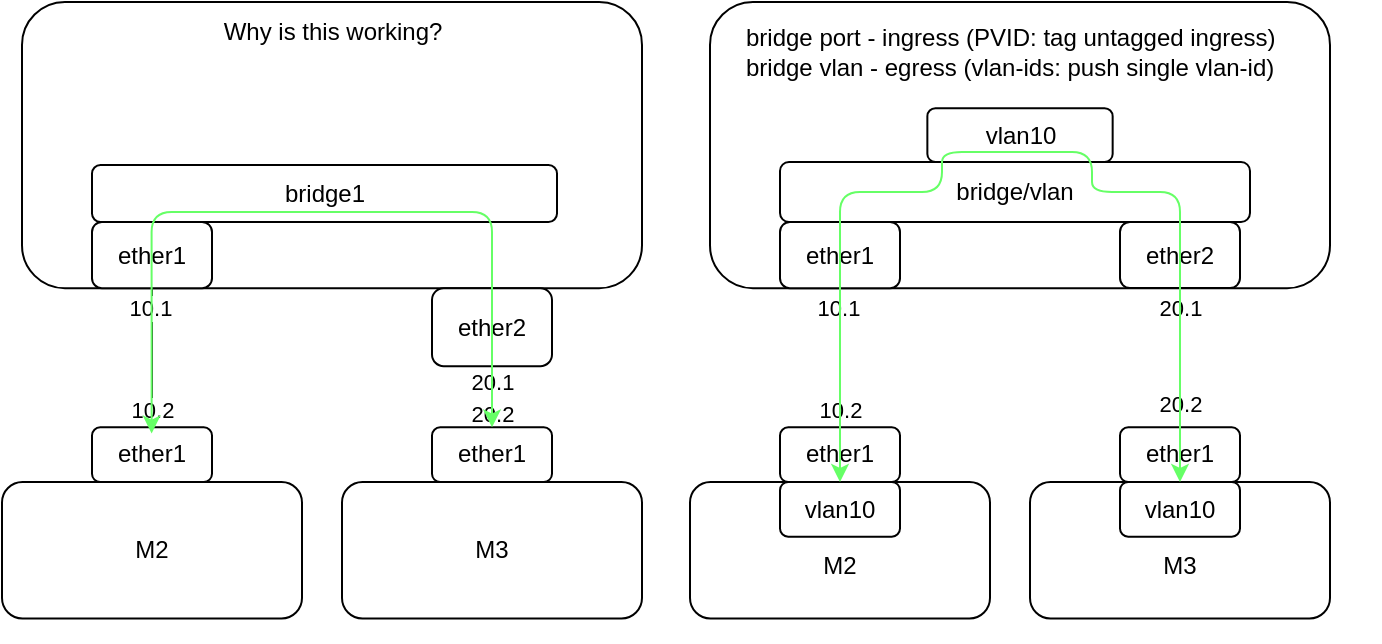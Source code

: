 <mxfile version="24.8.3">
  <diagram name="Page-1" id="S-LyKqBnEukVfjIJMp-r">
    <mxGraphModel dx="552" dy="1026" grid="1" gridSize="5" guides="1" tooltips="1" connect="1" arrows="1" fold="1" page="1" pageScale="1" pageWidth="850" pageHeight="1100" math="0" shadow="0">
      <root>
        <mxCell id="0" />
        <mxCell id="1" parent="0" />
        <mxCell id="EWJrujR4eEeGzNGpfqsX-17" value="" style="group" parent="1" vertex="1" connectable="0">
          <mxGeometry x="80" y="230" width="320" height="320" as="geometry" />
        </mxCell>
        <mxCell id="EWJrujR4eEeGzNGpfqsX-3" value="" style="rounded=1;whiteSpace=wrap;html=1;" parent="EWJrujR4eEeGzNGpfqsX-17" vertex="1">
          <mxGeometry x="10" width="310" height="143.089" as="geometry" />
        </mxCell>
        <mxCell id="EWJrujR4eEeGzNGpfqsX-4" value="bridge1" style="rounded=1;whiteSpace=wrap;html=1;" parent="EWJrujR4eEeGzNGpfqsX-17" vertex="1">
          <mxGeometry x="45" y="81.54" width="232.5" height="28.46" as="geometry" />
        </mxCell>
        <mxCell id="EWJrujR4eEeGzNGpfqsX-9" style="edgeStyle=orthogonalEdgeStyle;rounded=0;orthogonalLoop=1;jettySize=auto;html=1;exitX=0.5;exitY=1;exitDx=0;exitDy=0;entryX=0.5;entryY=0;entryDx=0;entryDy=0;endArrow=none;endFill=0;" parent="EWJrujR4eEeGzNGpfqsX-17" source="EWJrujR4eEeGzNGpfqsX-1" target="EWJrujR4eEeGzNGpfqsX-7" edge="1">
          <mxGeometry relative="1" as="geometry" />
        </mxCell>
        <mxCell id="EWJrujR4eEeGzNGpfqsX-12" value="10.2" style="edgeLabel;html=1;align=center;verticalAlign=middle;resizable=0;points=[];" parent="EWJrujR4eEeGzNGpfqsX-9" vertex="1" connectable="0">
          <mxGeometry x="0.807" relative="1" as="geometry">
            <mxPoint y="-2" as="offset" />
          </mxGeometry>
        </mxCell>
        <mxCell id="EWJrujR4eEeGzNGpfqsX-13" value="10.1" style="edgeLabel;html=1;align=center;verticalAlign=middle;resizable=0;points=[];" parent="EWJrujR4eEeGzNGpfqsX-9" vertex="1" connectable="0">
          <mxGeometry x="-0.728" y="-1" relative="1" as="geometry">
            <mxPoint as="offset" />
          </mxGeometry>
        </mxCell>
        <mxCell id="EWJrujR4eEeGzNGpfqsX-1" value="ether1" style="rounded=1;whiteSpace=wrap;html=1;" parent="EWJrujR4eEeGzNGpfqsX-17" vertex="1">
          <mxGeometry x="45" y="110" width="60" height="33.09" as="geometry" />
        </mxCell>
        <mxCell id="EWJrujR4eEeGzNGpfqsX-10" style="edgeStyle=orthogonalEdgeStyle;rounded=0;orthogonalLoop=1;jettySize=auto;html=1;exitX=0.5;exitY=1;exitDx=0;exitDy=0;entryX=0.5;entryY=0;entryDx=0;entryDy=0;endArrow=none;endFill=0;" parent="EWJrujR4eEeGzNGpfqsX-17" source="EWJrujR4eEeGzNGpfqsX-2" target="EWJrujR4eEeGzNGpfqsX-8" edge="1">
          <mxGeometry relative="1" as="geometry" />
        </mxCell>
        <mxCell id="EWJrujR4eEeGzNGpfqsX-15" value="20.1" style="edgeLabel;html=1;align=center;verticalAlign=middle;resizable=0;points=[];" parent="EWJrujR4eEeGzNGpfqsX-10" vertex="1" connectable="0">
          <mxGeometry x="-0.689" relative="1" as="geometry">
            <mxPoint y="3" as="offset" />
          </mxGeometry>
        </mxCell>
        <mxCell id="EWJrujR4eEeGzNGpfqsX-16" value="20.2" style="edgeLabel;html=1;align=center;verticalAlign=middle;resizable=0;points=[];" parent="EWJrujR4eEeGzNGpfqsX-10" vertex="1" connectable="0">
          <mxGeometry x="0.638" relative="1" as="geometry">
            <mxPoint y="-1" as="offset" />
          </mxGeometry>
        </mxCell>
        <mxCell id="EWJrujR4eEeGzNGpfqsX-2" value="ether2" style="rounded=1;whiteSpace=wrap;html=1;" parent="EWJrujR4eEeGzNGpfqsX-17" vertex="1">
          <mxGeometry x="215" y="143.089" width="60" height="39.024" as="geometry" />
        </mxCell>
        <mxCell id="EWJrujR4eEeGzNGpfqsX-5" value="M2" style="rounded=1;whiteSpace=wrap;html=1;" parent="EWJrujR4eEeGzNGpfqsX-17" vertex="1">
          <mxGeometry y="240" width="150" height="68.29" as="geometry" />
        </mxCell>
        <mxCell id="EWJrujR4eEeGzNGpfqsX-6" value="M3" style="rounded=1;whiteSpace=wrap;html=1;" parent="EWJrujR4eEeGzNGpfqsX-17" vertex="1">
          <mxGeometry x="170" y="239.997" width="150" height="68.293" as="geometry" />
        </mxCell>
        <mxCell id="EWJrujR4eEeGzNGpfqsX-7" value="ether1" style="rounded=1;whiteSpace=wrap;html=1;" parent="EWJrujR4eEeGzNGpfqsX-17" vertex="1">
          <mxGeometry x="45" y="212.68" width="60" height="27.32" as="geometry" />
        </mxCell>
        <mxCell id="EWJrujR4eEeGzNGpfqsX-8" value="ether1" style="rounded=1;whiteSpace=wrap;html=1;" parent="EWJrujR4eEeGzNGpfqsX-17" vertex="1">
          <mxGeometry x="215" y="212.68" width="60" height="27.32" as="geometry" />
        </mxCell>
        <mxCell id="EWJrujR4eEeGzNGpfqsX-19" value="Why is this working?" style="text;html=1;align=center;verticalAlign=middle;whiteSpace=wrap;rounded=0;" parent="EWJrujR4eEeGzNGpfqsX-17" vertex="1">
          <mxGeometry x="72.5" width="185" height="30" as="geometry" />
        </mxCell>
        <mxCell id="EWJrujR4eEeGzNGpfqsX-20" style="edgeStyle=orthogonalEdgeStyle;rounded=1;orthogonalLoop=1;jettySize=auto;html=1;exitX=0.497;exitY=0.114;exitDx=0;exitDy=0;entryX=0.5;entryY=0;entryDx=0;entryDy=0;strokeColor=#66FF66;elbow=vertical;startArrow=classic;startFill=1;curved=0;exitPerimeter=0;" parent="EWJrujR4eEeGzNGpfqsX-17" source="EWJrujR4eEeGzNGpfqsX-7" target="EWJrujR4eEeGzNGpfqsX-8" edge="1">
          <mxGeometry relative="1" as="geometry">
            <Array as="points">
              <mxPoint x="75" y="105" />
              <mxPoint x="245" y="105" />
            </Array>
          </mxGeometry>
        </mxCell>
        <mxCell id="EWJrujR4eEeGzNGpfqsX-22" value="" style="group" parent="1" vertex="1" connectable="0">
          <mxGeometry x="424" y="230" width="345" height="320" as="geometry" />
        </mxCell>
        <mxCell id="EWJrujR4eEeGzNGpfqsX-23" value="" style="rounded=1;whiteSpace=wrap;html=1;" parent="EWJrujR4eEeGzNGpfqsX-22" vertex="1">
          <mxGeometry x="10" width="310" height="143.089" as="geometry" />
        </mxCell>
        <mxCell id="TltHTOF5UY6wrQ0CbbNr-3" value="&lt;div&gt;bridge/vlan&lt;/div&gt;" style="rounded=1;whiteSpace=wrap;html=1;" vertex="1" parent="EWJrujR4eEeGzNGpfqsX-22">
          <mxGeometry x="45" y="80" width="235" height="30" as="geometry" />
        </mxCell>
        <mxCell id="EWJrujR4eEeGzNGpfqsX-25" style="edgeStyle=orthogonalEdgeStyle;rounded=0;orthogonalLoop=1;jettySize=auto;html=1;exitX=0.5;exitY=1;exitDx=0;exitDy=0;entryX=0.5;entryY=0;entryDx=0;entryDy=0;endArrow=none;endFill=0;" parent="EWJrujR4eEeGzNGpfqsX-22" source="EWJrujR4eEeGzNGpfqsX-28" target="EWJrujR4eEeGzNGpfqsX-35" edge="1">
          <mxGeometry relative="1" as="geometry" />
        </mxCell>
        <mxCell id="EWJrujR4eEeGzNGpfqsX-26" value="10.2" style="edgeLabel;html=1;align=center;verticalAlign=middle;resizable=0;points=[];" parent="EWJrujR4eEeGzNGpfqsX-25" vertex="1" connectable="0">
          <mxGeometry x="0.807" relative="1" as="geometry">
            <mxPoint y="-2" as="offset" />
          </mxGeometry>
        </mxCell>
        <mxCell id="EWJrujR4eEeGzNGpfqsX-27" value="10.1" style="edgeLabel;html=1;align=center;verticalAlign=middle;resizable=0;points=[];" parent="EWJrujR4eEeGzNGpfqsX-25" vertex="1" connectable="0">
          <mxGeometry x="-0.728" y="-1" relative="1" as="geometry">
            <mxPoint as="offset" />
          </mxGeometry>
        </mxCell>
        <mxCell id="EWJrujR4eEeGzNGpfqsX-28" value="ether1" style="rounded=1;whiteSpace=wrap;html=1;" parent="EWJrujR4eEeGzNGpfqsX-22" vertex="1">
          <mxGeometry x="45" y="110" width="60" height="33.09" as="geometry" />
        </mxCell>
        <mxCell id="EWJrujR4eEeGzNGpfqsX-29" style="edgeStyle=orthogonalEdgeStyle;rounded=0;orthogonalLoop=1;jettySize=auto;html=1;exitX=0.5;exitY=1;exitDx=0;exitDy=0;entryX=0.5;entryY=0;entryDx=0;entryDy=0;endArrow=none;endFill=0;" parent="EWJrujR4eEeGzNGpfqsX-22" source="EWJrujR4eEeGzNGpfqsX-32" target="EWJrujR4eEeGzNGpfqsX-36" edge="1">
          <mxGeometry relative="1" as="geometry" />
        </mxCell>
        <mxCell id="EWJrujR4eEeGzNGpfqsX-30" value="20.1" style="edgeLabel;html=1;align=center;verticalAlign=middle;resizable=0;points=[];" parent="EWJrujR4eEeGzNGpfqsX-29" vertex="1" connectable="0">
          <mxGeometry x="-0.689" relative="1" as="geometry">
            <mxPoint y="-1" as="offset" />
          </mxGeometry>
        </mxCell>
        <mxCell id="EWJrujR4eEeGzNGpfqsX-31" value="20.2" style="edgeLabel;html=1;align=center;verticalAlign=middle;resizable=0;points=[];" parent="EWJrujR4eEeGzNGpfqsX-29" vertex="1" connectable="0">
          <mxGeometry x="0.638" relative="1" as="geometry">
            <mxPoint y="1" as="offset" />
          </mxGeometry>
        </mxCell>
        <mxCell id="EWJrujR4eEeGzNGpfqsX-32" value="ether2" style="rounded=1;whiteSpace=wrap;html=1;" parent="EWJrujR4eEeGzNGpfqsX-22" vertex="1">
          <mxGeometry x="215" y="110" width="60" height="33" as="geometry" />
        </mxCell>
        <mxCell id="EWJrujR4eEeGzNGpfqsX-33" value="&lt;div&gt;&lt;br&gt;&lt;/div&gt;&lt;div&gt;M2&lt;/div&gt;" style="rounded=1;whiteSpace=wrap;html=1;" parent="EWJrujR4eEeGzNGpfqsX-22" vertex="1">
          <mxGeometry y="240" width="150" height="68.29" as="geometry" />
        </mxCell>
        <mxCell id="EWJrujR4eEeGzNGpfqsX-34" value="&lt;br&gt;&lt;div&gt;M3&lt;/div&gt;" style="rounded=1;whiteSpace=wrap;html=1;" parent="EWJrujR4eEeGzNGpfqsX-22" vertex="1">
          <mxGeometry x="170" y="239.997" width="150" height="68.293" as="geometry" />
        </mxCell>
        <mxCell id="EWJrujR4eEeGzNGpfqsX-35" value="ether1" style="rounded=1;whiteSpace=wrap;html=1;" parent="EWJrujR4eEeGzNGpfqsX-22" vertex="1">
          <mxGeometry x="45" y="212.68" width="60" height="27.32" as="geometry" />
        </mxCell>
        <mxCell id="EWJrujR4eEeGzNGpfqsX-36" value="ether1" style="rounded=1;whiteSpace=wrap;html=1;" parent="EWJrujR4eEeGzNGpfqsX-22" vertex="1">
          <mxGeometry x="215" y="212.68" width="60" height="27.32" as="geometry" />
        </mxCell>
        <mxCell id="TltHTOF5UY6wrQ0CbbNr-6" value="vlan10" style="rounded=1;whiteSpace=wrap;html=1;" vertex="1" parent="EWJrujR4eEeGzNGpfqsX-22">
          <mxGeometry x="45" y="240" width="60" height="27.32" as="geometry" />
        </mxCell>
        <mxCell id="TltHTOF5UY6wrQ0CbbNr-7" value="vlan10" style="rounded=1;whiteSpace=wrap;html=1;" vertex="1" parent="EWJrujR4eEeGzNGpfqsX-22">
          <mxGeometry x="215" y="240" width="60" height="27.32" as="geometry" />
        </mxCell>
        <mxCell id="TltHTOF5UY6wrQ0CbbNr-1" value="vlan10" style="rounded=1;whiteSpace=wrap;html=1;" vertex="1" parent="EWJrujR4eEeGzNGpfqsX-22">
          <mxGeometry x="118.68" y="53.09" width="92.65" height="26.91" as="geometry" />
        </mxCell>
        <mxCell id="EWJrujR4eEeGzNGpfqsX-38" style="edgeStyle=orthogonalEdgeStyle;rounded=1;orthogonalLoop=1;jettySize=auto;html=1;strokeColor=#66FF66;startArrow=classic;startFill=1;elbow=vertical;" parent="EWJrujR4eEeGzNGpfqsX-22" source="TltHTOF5UY6wrQ0CbbNr-6" target="TltHTOF5UY6wrQ0CbbNr-7" edge="1">
          <mxGeometry relative="1" as="geometry">
            <Array as="points">
              <mxPoint x="75" y="95" />
              <mxPoint x="126" y="95" />
              <mxPoint x="126" y="75" />
              <mxPoint x="201" y="75" />
              <mxPoint x="201" y="95" />
              <mxPoint x="245" y="95" />
            </Array>
          </mxGeometry>
        </mxCell>
        <mxCell id="EWJrujR4eEeGzNGpfqsX-39" value="&lt;div&gt;bridge port - ingress (PVID: tag untagged ingress)&lt;/div&gt;&lt;div&gt;bridge vlan - egress (vlan-ids: push single vlan-id)&lt;br&gt;&lt;/div&gt;" style="text;html=1;align=left;verticalAlign=middle;whiteSpace=wrap;rounded=0;" parent="EWJrujR4eEeGzNGpfqsX-22" vertex="1">
          <mxGeometry x="26" y="5" width="280" height="40" as="geometry" />
        </mxCell>
      </root>
    </mxGraphModel>
  </diagram>
</mxfile>
